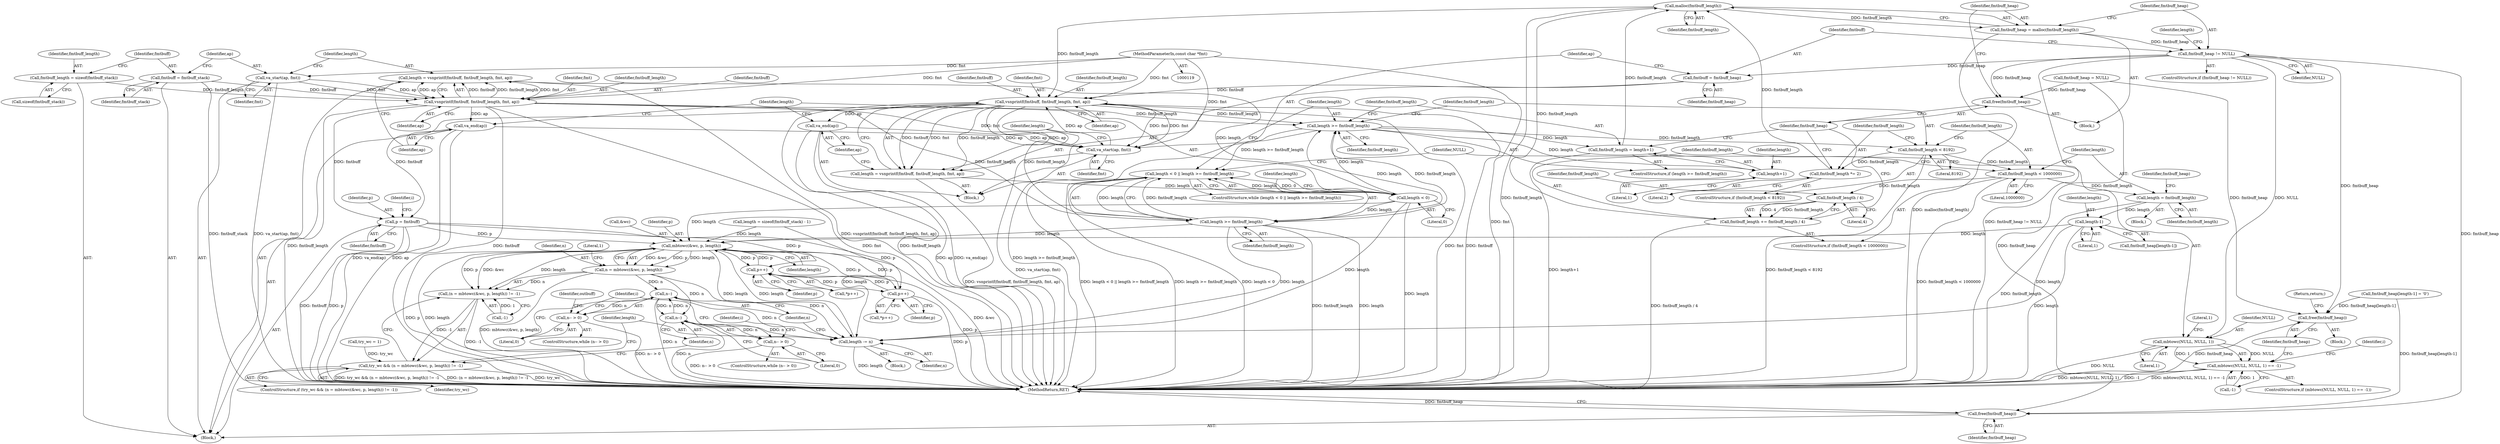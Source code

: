 digraph "0_libarchive_e37b620fe8f14535d737e89a4dcabaed4517bf1a@API" {
"1000210" [label="(Call,malloc(fmtbuff_length))"];
"1000188" [label="(Call,fmtbuff_length += fmtbuff_length / 4)"];
"1000190" [label="(Call,fmtbuff_length / 4)"];
"1000185" [label="(Call,fmtbuff_length < 1000000)"];
"1000177" [label="(Call,fmtbuff_length < 8192)"];
"1000167" [label="(Call,length >= fmtbuff_length)"];
"1000159" [label="(Call,length < 0)"];
"1000148" [label="(Call,length = vsnprintf(fmtbuff, fmtbuff_length, fmt, ap))"];
"1000150" [label="(Call,vsnprintf(fmtbuff, fmtbuff_length, fmt, ap))"];
"1000142" [label="(Call,fmtbuff = fmtbuff_stack)"];
"1000138" [label="(Call,fmtbuff_length = sizeof(fmtbuff_stack))"];
"1000145" [label="(Call,va_start(ap, fmt))"];
"1000121" [label="(MethodParameterIn,const char *fmt)"];
"1000223" [label="(Call,length = vsnprintf(fmtbuff, fmtbuff_length, fmt, ap))"];
"1000225" [label="(Call,vsnprintf(fmtbuff, fmtbuff_length, fmt, ap))"];
"1000217" [label="(Call,fmtbuff = fmtbuff_heap)"];
"1000213" [label="(Call,fmtbuff_heap != NULL)"];
"1000208" [label="(Call,fmtbuff_heap = malloc(fmtbuff_length))"];
"1000210" [label="(Call,malloc(fmtbuff_length))"];
"1000180" [label="(Call,fmtbuff_length *= 2)"];
"1000170" [label="(Call,fmtbuff_length = length+1)"];
"1000220" [label="(Call,va_start(ap, fmt))"];
"1000230" [label="(Call,va_end(ap))"];
"1000155" [label="(Call,va_end(ap))"];
"1000162" [label="(Call,length >= fmtbuff_length)"];
"1000206" [label="(Call,free(fmtbuff_heap))"];
"1000158" [label="(Call,length < 0 || length >= fmtbuff_length)"];
"1000172" [label="(Call,length+1)"];
"1000195" [label="(Call,length = fmtbuff_length)"];
"1000201" [label="(Call,length-1)"];
"1000289" [label="(Call,mbtowc(&wc, p, length))"];
"1000286" [label="(Call,(n = mbtowc(&wc, p, length)) != -1)"];
"1000284" [label="(Call,try_wc && (n = mbtowc(&wc, p, length)) != -1)"];
"1000287" [label="(Call,n = mbtowc(&wc, p, length))"];
"1000297" [label="(Call,length -= n)"];
"1000303" [label="(Call,n--)"];
"1000302" [label="(Call,n-- > 0)"];
"1000318" [label="(Call,n--)"];
"1000317" [label="(Call,n-- > 0)"];
"1000312" [label="(Call,p++)"];
"1000329" [label="(Call,p++)"];
"1000268" [label="(Call,p = fmtbuff)"];
"1000243" [label="(Call,mbtowc(NULL, NULL, 1))"];
"1000242" [label="(Call,mbtowc(NULL, NULL, 1) == -1)"];
"1000250" [label="(Call,free(fmtbuff_heap))"];
"1000360" [label="(Call,free(fmtbuff_heap))"];
"1000292" [label="(Identifier,p)"];
"1000182" [label="(Literal,2)"];
"1000242" [label="(Call,mbtowc(NULL, NULL, 1) == -1)"];
"1000243" [label="(Call,mbtowc(NULL, NULL, 1))"];
"1000220" [label="(Call,va_start(ap, fmt))"];
"1000311" [label="(Call,*p++)"];
"1000362" [label="(MethodReturn,RET)"];
"1000186" [label="(Identifier,fmtbuff_length)"];
"1000151" [label="(Identifier,fmtbuff)"];
"1000212" [label="(ControlStructure,if (fmtbuff_heap != NULL))"];
"1000270" [label="(Identifier,fmtbuff)"];
"1000301" [label="(ControlStructure,while (n-- > 0))"];
"1000213" [label="(Call,fmtbuff_heap != NULL)"];
"1000210" [label="(Call,malloc(fmtbuff_length))"];
"1000219" [label="(Identifier,fmtbuff_heap)"];
"1000156" [label="(Identifier,ap)"];
"1000290" [label="(Call,&wc)"];
"1000211" [label="(Identifier,fmtbuff_length)"];
"1000146" [label="(Identifier,ap)"];
"1000178" [label="(Identifier,fmtbuff_length)"];
"1000217" [label="(Call,fmtbuff = fmtbuff_heap)"];
"1000162" [label="(Call,length >= fmtbuff_length)"];
"1000304" [label="(Identifier,n)"];
"1000228" [label="(Identifier,fmt)"];
"1000241" [label="(ControlStructure,if (mbtowc(NULL, NULL, 1) == -1))"];
"1000195" [label="(Call,length = fmtbuff_length)"];
"1000154" [label="(Identifier,ap)"];
"1000179" [label="(Literal,8192)"];
"1000176" [label="(ControlStructure,if (fmtbuff_length < 8192))"];
"1000170" [label="(Call,fmtbuff_length = length+1)"];
"1000313" [label="(Identifier,p)"];
"1000145" [label="(Call,va_start(ap, fmt))"];
"1000209" [label="(Identifier,fmtbuff_heap)"];
"1000234" [label="(Call,length = sizeof(fmtbuff_stack) - 1)"];
"1000328" [label="(Call,*p++)"];
"1000227" [label="(Identifier,fmtbuff_length)"];
"1000144" [label="(Identifier,fmtbuff_stack)"];
"1000287" [label="(Call,n = mbtowc(&wc, p, length))"];
"1000319" [label="(Identifier,n)"];
"1000247" [label="(Call,-1)"];
"1000177" [label="(Call,fmtbuff_length < 8192)"];
"1000297" [label="(Call,length -= n)"];
"1000143" [label="(Identifier,fmtbuff)"];
"1000167" [label="(Call,length >= fmtbuff_length)"];
"1000256" [label="(Identifier,i)"];
"1000215" [label="(Identifier,NULL)"];
"1000252" [label="(Return,return;)"];
"1000206" [label="(Call,free(fmtbuff_heap))"];
"1000248" [label="(Literal,1)"];
"1000171" [label="(Identifier,fmtbuff_length)"];
"1000189" [label="(Identifier,fmtbuff_length)"];
"1000251" [label="(Identifier,fmtbuff_heap)"];
"1000161" [label="(Literal,0)"];
"1000142" [label="(Call,fmtbuff = fmtbuff_stack)"];
"1000164" [label="(Identifier,fmtbuff_length)"];
"1000160" [label="(Identifier,length)"];
"1000169" [label="(Identifier,fmtbuff_length)"];
"1000216" [label="(Block,)"];
"1000308" [label="(Identifier,outbuff)"];
"1000200" [label="(Identifier,fmtbuff_heap)"];
"1000245" [label="(Identifier,NULL)"];
"1000168" [label="(Identifier,length)"];
"1000149" [label="(Identifier,length)"];
"1000244" [label="(Identifier,NULL)"];
"1000272" [label="(Identifier,i)"];
"1000226" [label="(Identifier,fmtbuff)"];
"1000288" [label="(Identifier,n)"];
"1000192" [label="(Literal,4)"];
"1000231" [label="(Identifier,ap)"];
"1000361" [label="(Identifier,fmtbuff_heap)"];
"1000318" [label="(Call,n--)"];
"1000296" [label="(Block,)"];
"1000285" [label="(Identifier,try_wc)"];
"1000250" [label="(Call,free(fmtbuff_heap))"];
"1000224" [label="(Identifier,length)"];
"1000330" [label="(Identifier,p)"];
"1000122" [label="(Block,)"];
"1000294" [label="(Call,-1)"];
"1000360" [label="(Call,free(fmtbuff_heap))"];
"1000222" [label="(Identifier,fmt)"];
"1000249" [label="(Block,)"];
"1000155" [label="(Call,va_end(ap))"];
"1000157" [label="(ControlStructure,while (length < 0 || length >= fmtbuff_length))"];
"1000303" [label="(Call,n--)"];
"1000305" [label="(Literal,0)"];
"1000190" [label="(Call,fmtbuff_length / 4)"];
"1000148" [label="(Call,length = vsnprintf(fmtbuff, fmtbuff_length, fmt, ap))"];
"1000147" [label="(Identifier,fmt)"];
"1000289" [label="(Call,mbtowc(&wc, p, length))"];
"1000230" [label="(Call,va_end(ap))"];
"1000299" [label="(Identifier,n)"];
"1000320" [label="(Literal,0)"];
"1000153" [label="(Identifier,fmt)"];
"1000269" [label="(Identifier,p)"];
"1000329" [label="(Call,p++)"];
"1000268" [label="(Call,p = fmtbuff)"];
"1000283" [label="(ControlStructure,if (try_wc && (n = mbtowc(&wc, p, length)) != -1))"];
"1000274" [label="(Call,try_wc = 1)"];
"1000152" [label="(Identifier,fmtbuff_length)"];
"1000174" [label="(Literal,1)"];
"1000317" [label="(Call,n-- > 0)"];
"1000150" [label="(Call,vsnprintf(fmtbuff, fmtbuff_length, fmt, ap))"];
"1000158" [label="(Call,length < 0 || length >= fmtbuff_length)"];
"1000208" [label="(Call,fmtbuff_heap = malloc(fmtbuff_length))"];
"1000121" [label="(MethodParameterIn,const char *fmt)"];
"1000139" [label="(Identifier,fmtbuff_length)"];
"1000166" [label="(ControlStructure,if (length >= fmtbuff_length))"];
"1000197" [label="(Identifier,fmtbuff_length)"];
"1000188" [label="(Call,fmtbuff_length += fmtbuff_length / 4)"];
"1000198" [label="(Call,fmtbuff_heap[length-1] = '\0')"];
"1000196" [label="(Identifier,length)"];
"1000316" [label="(ControlStructure,while (n-- > 0))"];
"1000221" [label="(Identifier,ap)"];
"1000246" [label="(Literal,1)"];
"1000191" [label="(Identifier,fmtbuff_length)"];
"1000223" [label="(Call,length = vsnprintf(fmtbuff, fmtbuff_length, fmt, ap))"];
"1000194" [label="(Block,)"];
"1000180" [label="(Call,fmtbuff_length *= 2)"];
"1000284" [label="(Call,try_wc && (n = mbtowc(&wc, p, length)) != -1)"];
"1000225" [label="(Call,vsnprintf(fmtbuff, fmtbuff_length, fmt, ap))"];
"1000295" [label="(Literal,1)"];
"1000140" [label="(Call,sizeof(fmtbuff_stack))"];
"1000165" [label="(Block,)"];
"1000286" [label="(Call,(n = mbtowc(&wc, p, length)) != -1)"];
"1000184" [label="(ControlStructure,if (fmtbuff_length < 1000000))"];
"1000138" [label="(Call,fmtbuff_length = sizeof(fmtbuff_stack))"];
"1000214" [label="(Identifier,fmtbuff_heap)"];
"1000135" [label="(Call,fmtbuff_heap = NULL)"];
"1000203" [label="(Literal,1)"];
"1000298" [label="(Identifier,length)"];
"1000312" [label="(Call,p++)"];
"1000229" [label="(Identifier,ap)"];
"1000207" [label="(Identifier,fmtbuff_heap)"];
"1000159" [label="(Call,length < 0)"];
"1000187" [label="(Literal,1000000)"];
"1000293" [label="(Identifier,length)"];
"1000163" [label="(Identifier,length)"];
"1000235" [label="(Identifier,length)"];
"1000322" [label="(Identifier,i)"];
"1000202" [label="(Identifier,length)"];
"1000201" [label="(Call,length-1)"];
"1000218" [label="(Identifier,fmtbuff)"];
"1000173" [label="(Identifier,length)"];
"1000333" [label="(Identifier,i)"];
"1000172" [label="(Call,length+1)"];
"1000185" [label="(Call,fmtbuff_length < 1000000)"];
"1000199" [label="(Call,fmtbuff_heap[length-1])"];
"1000302" [label="(Call,n-- > 0)"];
"1000181" [label="(Identifier,fmtbuff_length)"];
"1000210" -> "1000208"  [label="AST: "];
"1000210" -> "1000211"  [label="CFG: "];
"1000211" -> "1000210"  [label="AST: "];
"1000208" -> "1000210"  [label="CFG: "];
"1000210" -> "1000362"  [label="DDG: fmtbuff_length"];
"1000210" -> "1000208"  [label="DDG: fmtbuff_length"];
"1000188" -> "1000210"  [label="DDG: fmtbuff_length"];
"1000180" -> "1000210"  [label="DDG: fmtbuff_length"];
"1000170" -> "1000210"  [label="DDG: fmtbuff_length"];
"1000210" -> "1000225"  [label="DDG: fmtbuff_length"];
"1000188" -> "1000184"  [label="AST: "];
"1000188" -> "1000190"  [label="CFG: "];
"1000189" -> "1000188"  [label="AST: "];
"1000190" -> "1000188"  [label="AST: "];
"1000207" -> "1000188"  [label="CFG: "];
"1000188" -> "1000362"  [label="DDG: fmtbuff_length / 4"];
"1000190" -> "1000188"  [label="DDG: fmtbuff_length"];
"1000190" -> "1000188"  [label="DDG: 4"];
"1000190" -> "1000192"  [label="CFG: "];
"1000191" -> "1000190"  [label="AST: "];
"1000192" -> "1000190"  [label="AST: "];
"1000185" -> "1000190"  [label="DDG: fmtbuff_length"];
"1000185" -> "1000184"  [label="AST: "];
"1000185" -> "1000187"  [label="CFG: "];
"1000186" -> "1000185"  [label="AST: "];
"1000187" -> "1000185"  [label="AST: "];
"1000189" -> "1000185"  [label="CFG: "];
"1000196" -> "1000185"  [label="CFG: "];
"1000185" -> "1000362"  [label="DDG: fmtbuff_length < 1000000"];
"1000177" -> "1000185"  [label="DDG: fmtbuff_length"];
"1000185" -> "1000195"  [label="DDG: fmtbuff_length"];
"1000177" -> "1000176"  [label="AST: "];
"1000177" -> "1000179"  [label="CFG: "];
"1000178" -> "1000177"  [label="AST: "];
"1000179" -> "1000177"  [label="AST: "];
"1000181" -> "1000177"  [label="CFG: "];
"1000186" -> "1000177"  [label="CFG: "];
"1000177" -> "1000362"  [label="DDG: fmtbuff_length < 8192"];
"1000167" -> "1000177"  [label="DDG: fmtbuff_length"];
"1000177" -> "1000180"  [label="DDG: fmtbuff_length"];
"1000167" -> "1000166"  [label="AST: "];
"1000167" -> "1000169"  [label="CFG: "];
"1000168" -> "1000167"  [label="AST: "];
"1000169" -> "1000167"  [label="AST: "];
"1000171" -> "1000167"  [label="CFG: "];
"1000178" -> "1000167"  [label="CFG: "];
"1000167" -> "1000362"  [label="DDG: length >= fmtbuff_length"];
"1000167" -> "1000158"  [label="DDG: length >= fmtbuff_length"];
"1000159" -> "1000167"  [label="DDG: length"];
"1000162" -> "1000167"  [label="DDG: length"];
"1000162" -> "1000167"  [label="DDG: fmtbuff_length"];
"1000225" -> "1000167"  [label="DDG: fmtbuff_length"];
"1000150" -> "1000167"  [label="DDG: fmtbuff_length"];
"1000167" -> "1000170"  [label="DDG: length"];
"1000167" -> "1000172"  [label="DDG: length"];
"1000159" -> "1000158"  [label="AST: "];
"1000159" -> "1000161"  [label="CFG: "];
"1000160" -> "1000159"  [label="AST: "];
"1000161" -> "1000159"  [label="AST: "];
"1000163" -> "1000159"  [label="CFG: "];
"1000158" -> "1000159"  [label="CFG: "];
"1000159" -> "1000362"  [label="DDG: length"];
"1000159" -> "1000158"  [label="DDG: length"];
"1000159" -> "1000158"  [label="DDG: 0"];
"1000148" -> "1000159"  [label="DDG: length"];
"1000223" -> "1000159"  [label="DDG: length"];
"1000159" -> "1000162"  [label="DDG: length"];
"1000159" -> "1000289"  [label="DDG: length"];
"1000159" -> "1000297"  [label="DDG: length"];
"1000148" -> "1000122"  [label="AST: "];
"1000148" -> "1000150"  [label="CFG: "];
"1000149" -> "1000148"  [label="AST: "];
"1000150" -> "1000148"  [label="AST: "];
"1000156" -> "1000148"  [label="CFG: "];
"1000148" -> "1000362"  [label="DDG: vsnprintf(fmtbuff, fmtbuff_length, fmt, ap)"];
"1000150" -> "1000148"  [label="DDG: fmtbuff"];
"1000150" -> "1000148"  [label="DDG: fmtbuff_length"];
"1000150" -> "1000148"  [label="DDG: fmt"];
"1000150" -> "1000148"  [label="DDG: ap"];
"1000150" -> "1000154"  [label="CFG: "];
"1000151" -> "1000150"  [label="AST: "];
"1000152" -> "1000150"  [label="AST: "];
"1000153" -> "1000150"  [label="AST: "];
"1000154" -> "1000150"  [label="AST: "];
"1000150" -> "1000362"  [label="DDG: fmtbuff"];
"1000150" -> "1000362"  [label="DDG: fmtbuff_length"];
"1000150" -> "1000362"  [label="DDG: fmt"];
"1000142" -> "1000150"  [label="DDG: fmtbuff"];
"1000138" -> "1000150"  [label="DDG: fmtbuff_length"];
"1000145" -> "1000150"  [label="DDG: fmt"];
"1000145" -> "1000150"  [label="DDG: ap"];
"1000121" -> "1000150"  [label="DDG: fmt"];
"1000150" -> "1000155"  [label="DDG: ap"];
"1000150" -> "1000162"  [label="DDG: fmtbuff_length"];
"1000150" -> "1000220"  [label="DDG: fmt"];
"1000150" -> "1000268"  [label="DDG: fmtbuff"];
"1000142" -> "1000122"  [label="AST: "];
"1000142" -> "1000144"  [label="CFG: "];
"1000143" -> "1000142"  [label="AST: "];
"1000144" -> "1000142"  [label="AST: "];
"1000146" -> "1000142"  [label="CFG: "];
"1000142" -> "1000362"  [label="DDG: fmtbuff_stack"];
"1000138" -> "1000122"  [label="AST: "];
"1000138" -> "1000140"  [label="CFG: "];
"1000139" -> "1000138"  [label="AST: "];
"1000140" -> "1000138"  [label="AST: "];
"1000143" -> "1000138"  [label="CFG: "];
"1000145" -> "1000122"  [label="AST: "];
"1000145" -> "1000147"  [label="CFG: "];
"1000146" -> "1000145"  [label="AST: "];
"1000147" -> "1000145"  [label="AST: "];
"1000149" -> "1000145"  [label="CFG: "];
"1000145" -> "1000362"  [label="DDG: va_start(ap, fmt)"];
"1000121" -> "1000145"  [label="DDG: fmt"];
"1000121" -> "1000119"  [label="AST: "];
"1000121" -> "1000362"  [label="DDG: fmt"];
"1000121" -> "1000220"  [label="DDG: fmt"];
"1000121" -> "1000225"  [label="DDG: fmt"];
"1000223" -> "1000216"  [label="AST: "];
"1000223" -> "1000225"  [label="CFG: "];
"1000224" -> "1000223"  [label="AST: "];
"1000225" -> "1000223"  [label="AST: "];
"1000231" -> "1000223"  [label="CFG: "];
"1000223" -> "1000362"  [label="DDG: vsnprintf(fmtbuff, fmtbuff_length, fmt, ap)"];
"1000225" -> "1000223"  [label="DDG: fmtbuff"];
"1000225" -> "1000223"  [label="DDG: fmtbuff_length"];
"1000225" -> "1000223"  [label="DDG: fmt"];
"1000225" -> "1000223"  [label="DDG: ap"];
"1000225" -> "1000229"  [label="CFG: "];
"1000226" -> "1000225"  [label="AST: "];
"1000227" -> "1000225"  [label="AST: "];
"1000228" -> "1000225"  [label="AST: "];
"1000229" -> "1000225"  [label="AST: "];
"1000225" -> "1000362"  [label="DDG: fmtbuff"];
"1000225" -> "1000362"  [label="DDG: fmtbuff_length"];
"1000225" -> "1000362"  [label="DDG: fmt"];
"1000225" -> "1000162"  [label="DDG: fmtbuff_length"];
"1000225" -> "1000220"  [label="DDG: fmt"];
"1000217" -> "1000225"  [label="DDG: fmtbuff"];
"1000220" -> "1000225"  [label="DDG: fmt"];
"1000220" -> "1000225"  [label="DDG: ap"];
"1000225" -> "1000230"  [label="DDG: ap"];
"1000225" -> "1000268"  [label="DDG: fmtbuff"];
"1000217" -> "1000216"  [label="AST: "];
"1000217" -> "1000219"  [label="CFG: "];
"1000218" -> "1000217"  [label="AST: "];
"1000219" -> "1000217"  [label="AST: "];
"1000221" -> "1000217"  [label="CFG: "];
"1000213" -> "1000217"  [label="DDG: fmtbuff_heap"];
"1000213" -> "1000212"  [label="AST: "];
"1000213" -> "1000215"  [label="CFG: "];
"1000214" -> "1000213"  [label="AST: "];
"1000215" -> "1000213"  [label="AST: "];
"1000218" -> "1000213"  [label="CFG: "];
"1000235" -> "1000213"  [label="CFG: "];
"1000213" -> "1000362"  [label="DDG: fmtbuff_heap != NULL"];
"1000213" -> "1000206"  [label="DDG: fmtbuff_heap"];
"1000208" -> "1000213"  [label="DDG: fmtbuff_heap"];
"1000213" -> "1000243"  [label="DDG: NULL"];
"1000213" -> "1000250"  [label="DDG: fmtbuff_heap"];
"1000213" -> "1000360"  [label="DDG: fmtbuff_heap"];
"1000208" -> "1000165"  [label="AST: "];
"1000209" -> "1000208"  [label="AST: "];
"1000214" -> "1000208"  [label="CFG: "];
"1000208" -> "1000362"  [label="DDG: malloc(fmtbuff_length)"];
"1000180" -> "1000176"  [label="AST: "];
"1000180" -> "1000182"  [label="CFG: "];
"1000181" -> "1000180"  [label="AST: "];
"1000182" -> "1000180"  [label="AST: "];
"1000207" -> "1000180"  [label="CFG: "];
"1000170" -> "1000166"  [label="AST: "];
"1000170" -> "1000172"  [label="CFG: "];
"1000171" -> "1000170"  [label="AST: "];
"1000172" -> "1000170"  [label="AST: "];
"1000207" -> "1000170"  [label="CFG: "];
"1000170" -> "1000362"  [label="DDG: length+1"];
"1000220" -> "1000216"  [label="AST: "];
"1000220" -> "1000222"  [label="CFG: "];
"1000221" -> "1000220"  [label="AST: "];
"1000222" -> "1000220"  [label="AST: "];
"1000224" -> "1000220"  [label="CFG: "];
"1000220" -> "1000362"  [label="DDG: va_start(ap, fmt)"];
"1000230" -> "1000220"  [label="DDG: ap"];
"1000155" -> "1000220"  [label="DDG: ap"];
"1000230" -> "1000216"  [label="AST: "];
"1000230" -> "1000231"  [label="CFG: "];
"1000231" -> "1000230"  [label="AST: "];
"1000160" -> "1000230"  [label="CFG: "];
"1000230" -> "1000362"  [label="DDG: ap"];
"1000230" -> "1000362"  [label="DDG: va_end(ap)"];
"1000155" -> "1000122"  [label="AST: "];
"1000155" -> "1000156"  [label="CFG: "];
"1000156" -> "1000155"  [label="AST: "];
"1000160" -> "1000155"  [label="CFG: "];
"1000155" -> "1000362"  [label="DDG: va_end(ap)"];
"1000155" -> "1000362"  [label="DDG: ap"];
"1000162" -> "1000158"  [label="AST: "];
"1000162" -> "1000164"  [label="CFG: "];
"1000163" -> "1000162"  [label="AST: "];
"1000164" -> "1000162"  [label="AST: "];
"1000158" -> "1000162"  [label="CFG: "];
"1000162" -> "1000362"  [label="DDG: fmtbuff_length"];
"1000162" -> "1000362"  [label="DDG: length"];
"1000162" -> "1000158"  [label="DDG: length"];
"1000162" -> "1000158"  [label="DDG: fmtbuff_length"];
"1000162" -> "1000289"  [label="DDG: length"];
"1000162" -> "1000297"  [label="DDG: length"];
"1000206" -> "1000165"  [label="AST: "];
"1000206" -> "1000207"  [label="CFG: "];
"1000207" -> "1000206"  [label="AST: "];
"1000209" -> "1000206"  [label="CFG: "];
"1000135" -> "1000206"  [label="DDG: fmtbuff_heap"];
"1000158" -> "1000157"  [label="AST: "];
"1000168" -> "1000158"  [label="CFG: "];
"1000244" -> "1000158"  [label="CFG: "];
"1000158" -> "1000362"  [label="DDG: length < 0"];
"1000158" -> "1000362"  [label="DDG: length < 0 || length >= fmtbuff_length"];
"1000158" -> "1000362"  [label="DDG: length >= fmtbuff_length"];
"1000172" -> "1000174"  [label="CFG: "];
"1000173" -> "1000172"  [label="AST: "];
"1000174" -> "1000172"  [label="AST: "];
"1000195" -> "1000194"  [label="AST: "];
"1000195" -> "1000197"  [label="CFG: "];
"1000196" -> "1000195"  [label="AST: "];
"1000197" -> "1000195"  [label="AST: "];
"1000200" -> "1000195"  [label="CFG: "];
"1000195" -> "1000362"  [label="DDG: fmtbuff_length"];
"1000195" -> "1000201"  [label="DDG: length"];
"1000201" -> "1000199"  [label="AST: "];
"1000201" -> "1000203"  [label="CFG: "];
"1000202" -> "1000201"  [label="AST: "];
"1000203" -> "1000201"  [label="AST: "];
"1000199" -> "1000201"  [label="CFG: "];
"1000201" -> "1000362"  [label="DDG: length"];
"1000201" -> "1000289"  [label="DDG: length"];
"1000201" -> "1000297"  [label="DDG: length"];
"1000289" -> "1000287"  [label="AST: "];
"1000289" -> "1000293"  [label="CFG: "];
"1000290" -> "1000289"  [label="AST: "];
"1000292" -> "1000289"  [label="AST: "];
"1000293" -> "1000289"  [label="AST: "];
"1000287" -> "1000289"  [label="CFG: "];
"1000289" -> "1000362"  [label="DDG: p"];
"1000289" -> "1000362"  [label="DDG: &wc"];
"1000289" -> "1000362"  [label="DDG: length"];
"1000289" -> "1000286"  [label="DDG: &wc"];
"1000289" -> "1000286"  [label="DDG: p"];
"1000289" -> "1000286"  [label="DDG: length"];
"1000289" -> "1000287"  [label="DDG: &wc"];
"1000289" -> "1000287"  [label="DDG: p"];
"1000289" -> "1000287"  [label="DDG: length"];
"1000312" -> "1000289"  [label="DDG: p"];
"1000268" -> "1000289"  [label="DDG: p"];
"1000329" -> "1000289"  [label="DDG: p"];
"1000297" -> "1000289"  [label="DDG: length"];
"1000234" -> "1000289"  [label="DDG: length"];
"1000289" -> "1000297"  [label="DDG: length"];
"1000289" -> "1000312"  [label="DDG: p"];
"1000289" -> "1000329"  [label="DDG: p"];
"1000286" -> "1000284"  [label="AST: "];
"1000286" -> "1000294"  [label="CFG: "];
"1000287" -> "1000286"  [label="AST: "];
"1000294" -> "1000286"  [label="AST: "];
"1000284" -> "1000286"  [label="CFG: "];
"1000286" -> "1000362"  [label="DDG: -1"];
"1000286" -> "1000284"  [label="DDG: -1"];
"1000287" -> "1000286"  [label="DDG: n"];
"1000294" -> "1000286"  [label="DDG: 1"];
"1000284" -> "1000283"  [label="AST: "];
"1000284" -> "1000285"  [label="CFG: "];
"1000285" -> "1000284"  [label="AST: "];
"1000298" -> "1000284"  [label="CFG: "];
"1000319" -> "1000284"  [label="CFG: "];
"1000284" -> "1000362"  [label="DDG: (n = mbtowc(&wc, p, length)) != -1"];
"1000284" -> "1000362"  [label="DDG: try_wc"];
"1000284" -> "1000362"  [label="DDG: try_wc && (n = mbtowc(&wc, p, length)) != -1"];
"1000274" -> "1000284"  [label="DDG: try_wc"];
"1000288" -> "1000287"  [label="AST: "];
"1000295" -> "1000287"  [label="CFG: "];
"1000287" -> "1000362"  [label="DDG: mbtowc(&wc, p, length)"];
"1000287" -> "1000297"  [label="DDG: n"];
"1000287" -> "1000303"  [label="DDG: n"];
"1000287" -> "1000318"  [label="DDG: n"];
"1000297" -> "1000296"  [label="AST: "];
"1000297" -> "1000299"  [label="CFG: "];
"1000298" -> "1000297"  [label="AST: "];
"1000299" -> "1000297"  [label="AST: "];
"1000304" -> "1000297"  [label="CFG: "];
"1000297" -> "1000362"  [label="DDG: length"];
"1000303" -> "1000297"  [label="DDG: n"];
"1000318" -> "1000297"  [label="DDG: n"];
"1000234" -> "1000297"  [label="DDG: length"];
"1000303" -> "1000302"  [label="AST: "];
"1000303" -> "1000304"  [label="CFG: "];
"1000304" -> "1000303"  [label="AST: "];
"1000305" -> "1000303"  [label="CFG: "];
"1000303" -> "1000362"  [label="DDG: n"];
"1000303" -> "1000302"  [label="DDG: n"];
"1000318" -> "1000303"  [label="DDG: n"];
"1000303" -> "1000318"  [label="DDG: n"];
"1000302" -> "1000301"  [label="AST: "];
"1000302" -> "1000305"  [label="CFG: "];
"1000305" -> "1000302"  [label="AST: "];
"1000308" -> "1000302"  [label="CFG: "];
"1000333" -> "1000302"  [label="CFG: "];
"1000302" -> "1000362"  [label="DDG: n-- > 0"];
"1000318" -> "1000317"  [label="AST: "];
"1000318" -> "1000319"  [label="CFG: "];
"1000319" -> "1000318"  [label="AST: "];
"1000320" -> "1000318"  [label="CFG: "];
"1000318" -> "1000362"  [label="DDG: n"];
"1000318" -> "1000317"  [label="DDG: n"];
"1000317" -> "1000316"  [label="AST: "];
"1000317" -> "1000320"  [label="CFG: "];
"1000320" -> "1000317"  [label="AST: "];
"1000322" -> "1000317"  [label="CFG: "];
"1000333" -> "1000317"  [label="CFG: "];
"1000317" -> "1000362"  [label="DDG: n-- > 0"];
"1000312" -> "1000311"  [label="AST: "];
"1000312" -> "1000313"  [label="CFG: "];
"1000313" -> "1000312"  [label="AST: "];
"1000311" -> "1000312"  [label="CFG: "];
"1000312" -> "1000362"  [label="DDG: p"];
"1000268" -> "1000312"  [label="DDG: p"];
"1000329" -> "1000312"  [label="DDG: p"];
"1000312" -> "1000329"  [label="DDG: p"];
"1000329" -> "1000328"  [label="AST: "];
"1000329" -> "1000330"  [label="CFG: "];
"1000330" -> "1000329"  [label="AST: "];
"1000328" -> "1000329"  [label="CFG: "];
"1000329" -> "1000362"  [label="DDG: p"];
"1000268" -> "1000329"  [label="DDG: p"];
"1000268" -> "1000122"  [label="AST: "];
"1000268" -> "1000270"  [label="CFG: "];
"1000269" -> "1000268"  [label="AST: "];
"1000270" -> "1000268"  [label="AST: "];
"1000272" -> "1000268"  [label="CFG: "];
"1000268" -> "1000362"  [label="DDG: p"];
"1000268" -> "1000362"  [label="DDG: fmtbuff"];
"1000243" -> "1000242"  [label="AST: "];
"1000243" -> "1000246"  [label="CFG: "];
"1000244" -> "1000243"  [label="AST: "];
"1000245" -> "1000243"  [label="AST: "];
"1000246" -> "1000243"  [label="AST: "];
"1000248" -> "1000243"  [label="CFG: "];
"1000243" -> "1000362"  [label="DDG: NULL"];
"1000243" -> "1000242"  [label="DDG: NULL"];
"1000243" -> "1000242"  [label="DDG: 1"];
"1000242" -> "1000241"  [label="AST: "];
"1000242" -> "1000247"  [label="CFG: "];
"1000247" -> "1000242"  [label="AST: "];
"1000251" -> "1000242"  [label="CFG: "];
"1000256" -> "1000242"  [label="CFG: "];
"1000242" -> "1000362"  [label="DDG: mbtowc(NULL, NULL, 1) == -1"];
"1000242" -> "1000362"  [label="DDG: mbtowc(NULL, NULL, 1)"];
"1000242" -> "1000362"  [label="DDG: -1"];
"1000247" -> "1000242"  [label="DDG: 1"];
"1000250" -> "1000249"  [label="AST: "];
"1000250" -> "1000251"  [label="CFG: "];
"1000251" -> "1000250"  [label="AST: "];
"1000252" -> "1000250"  [label="CFG: "];
"1000250" -> "1000362"  [label="DDG: fmtbuff_heap"];
"1000198" -> "1000250"  [label="DDG: fmtbuff_heap[length-1]"];
"1000135" -> "1000250"  [label="DDG: fmtbuff_heap"];
"1000360" -> "1000122"  [label="AST: "];
"1000360" -> "1000361"  [label="CFG: "];
"1000361" -> "1000360"  [label="AST: "];
"1000362" -> "1000360"  [label="CFG: "];
"1000360" -> "1000362"  [label="DDG: fmtbuff_heap"];
"1000198" -> "1000360"  [label="DDG: fmtbuff_heap[length-1]"];
"1000135" -> "1000360"  [label="DDG: fmtbuff_heap"];
}
